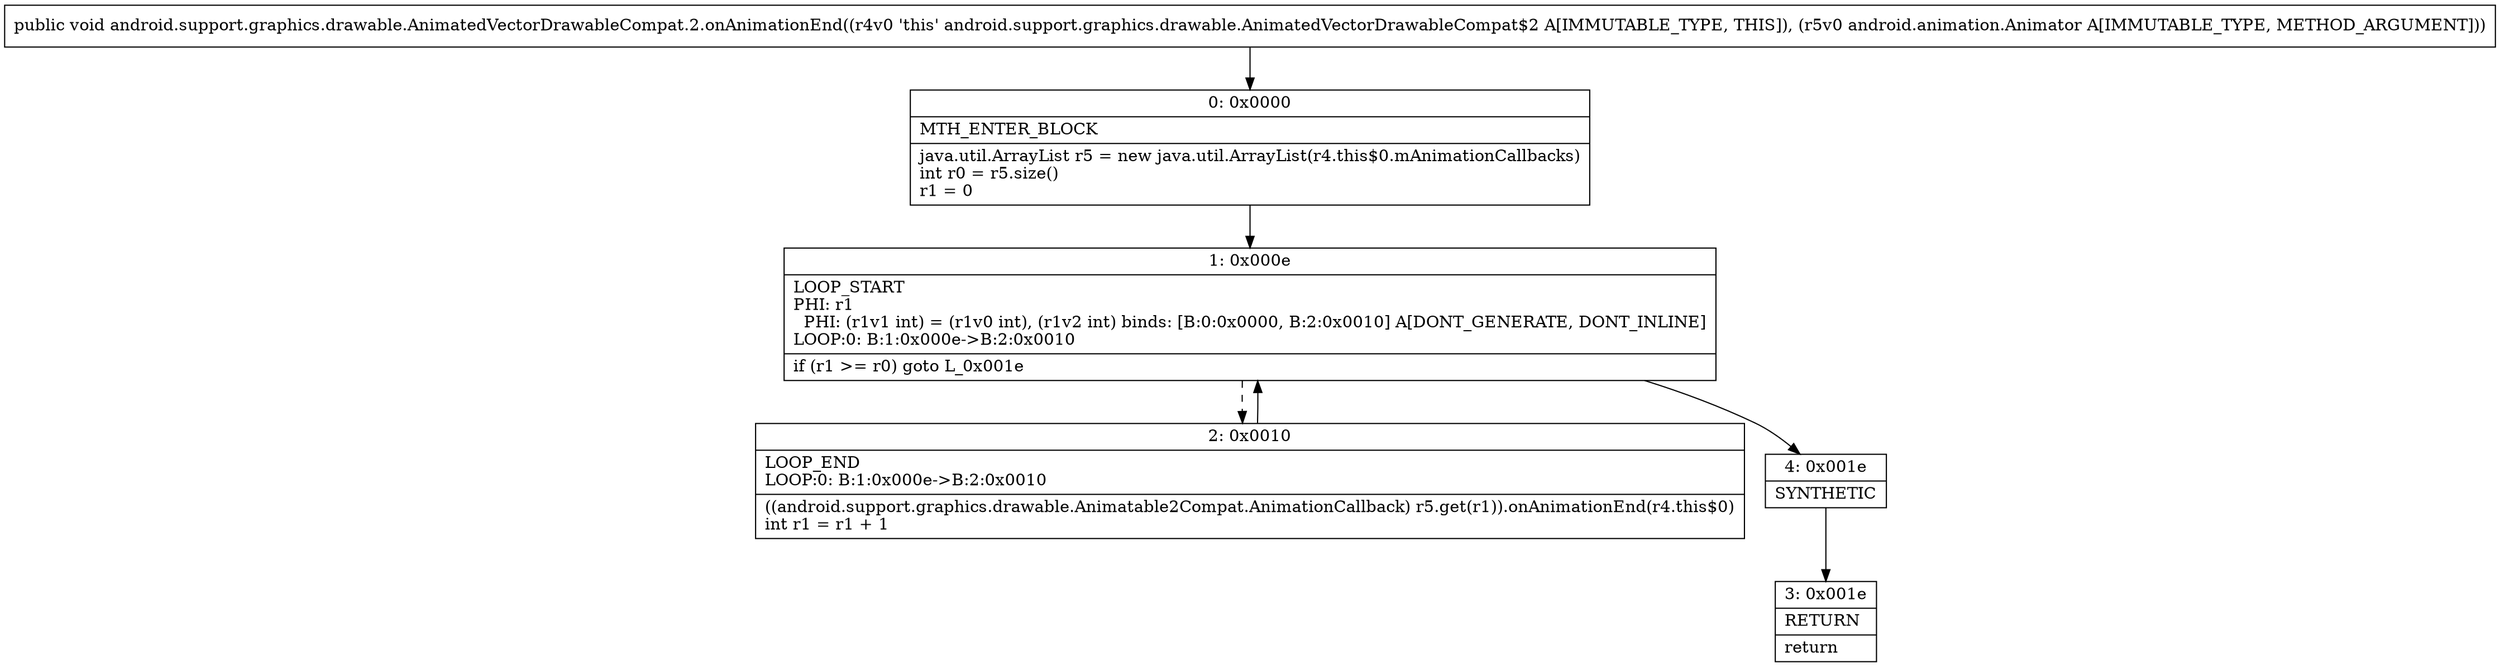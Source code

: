 digraph "CFG forandroid.support.graphics.drawable.AnimatedVectorDrawableCompat.2.onAnimationEnd(Landroid\/animation\/Animator;)V" {
Node_0 [shape=record,label="{0\:\ 0x0000|MTH_ENTER_BLOCK\l|java.util.ArrayList r5 = new java.util.ArrayList(r4.this$0.mAnimationCallbacks)\lint r0 = r5.size()\lr1 = 0\l}"];
Node_1 [shape=record,label="{1\:\ 0x000e|LOOP_START\lPHI: r1 \l  PHI: (r1v1 int) = (r1v0 int), (r1v2 int) binds: [B:0:0x0000, B:2:0x0010] A[DONT_GENERATE, DONT_INLINE]\lLOOP:0: B:1:0x000e\-\>B:2:0x0010\l|if (r1 \>= r0) goto L_0x001e\l}"];
Node_2 [shape=record,label="{2\:\ 0x0010|LOOP_END\lLOOP:0: B:1:0x000e\-\>B:2:0x0010\l|((android.support.graphics.drawable.Animatable2Compat.AnimationCallback) r5.get(r1)).onAnimationEnd(r4.this$0)\lint r1 = r1 + 1\l}"];
Node_3 [shape=record,label="{3\:\ 0x001e|RETURN\l|return\l}"];
Node_4 [shape=record,label="{4\:\ 0x001e|SYNTHETIC\l}"];
MethodNode[shape=record,label="{public void android.support.graphics.drawable.AnimatedVectorDrawableCompat.2.onAnimationEnd((r4v0 'this' android.support.graphics.drawable.AnimatedVectorDrawableCompat$2 A[IMMUTABLE_TYPE, THIS]), (r5v0 android.animation.Animator A[IMMUTABLE_TYPE, METHOD_ARGUMENT])) }"];
MethodNode -> Node_0;
Node_0 -> Node_1;
Node_1 -> Node_2[style=dashed];
Node_1 -> Node_4;
Node_2 -> Node_1;
Node_4 -> Node_3;
}

